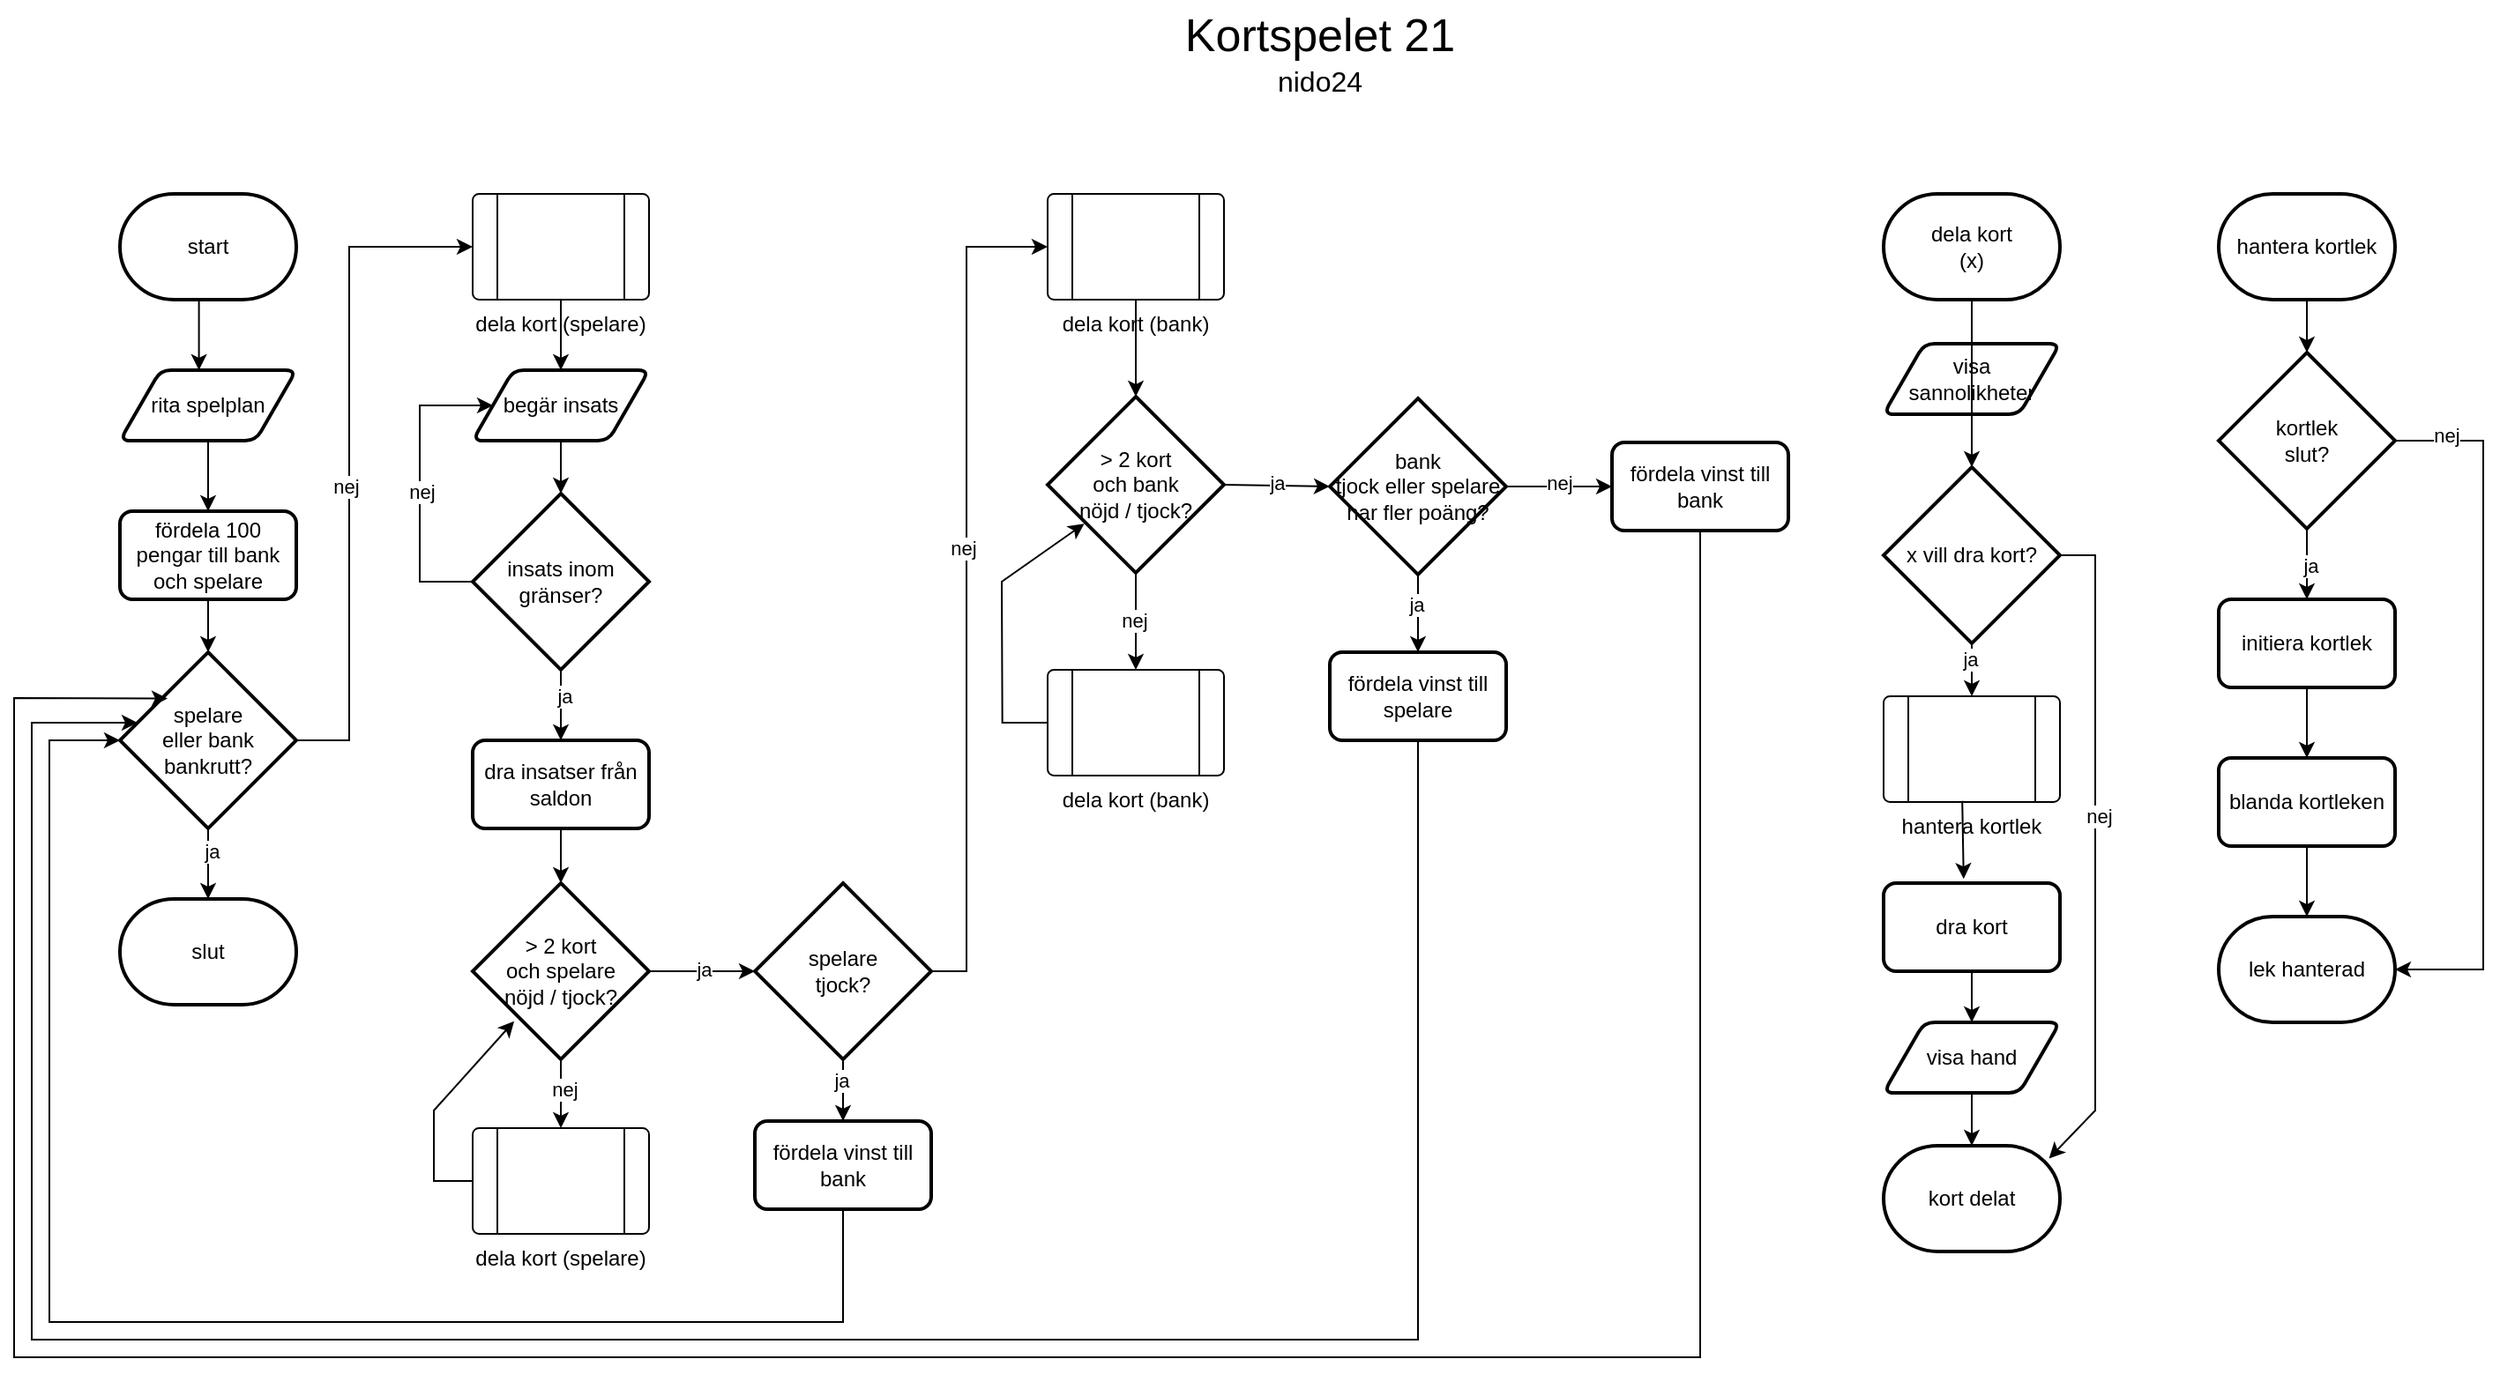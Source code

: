 <mxfile version="26.2.2">
  <diagram name="Page-1" id="t8CD8iMALCH-X7aD-63t">
    <mxGraphModel dx="1261" dy="776" grid="1" gridSize="10" guides="1" tooltips="1" connect="1" arrows="1" fold="1" page="1" pageScale="1" pageWidth="1500" pageHeight="800" math="0" shadow="0" adaptiveColors="auto">
      <root>
        <mxCell id="0" />
        <mxCell id="1" parent="0" />
        <mxCell id="wew-QWh6qaQZwNV8lxf4-5" value="fördela 100 pengar till bank och spelare" style="rounded=1;whiteSpace=wrap;html=1;absoluteArcSize=1;arcSize=14;strokeWidth=2;" parent="1" vertex="1">
          <mxGeometry x="80" y="300" width="100" height="50" as="geometry" />
        </mxCell>
        <mxCell id="wew-QWh6qaQZwNV8lxf4-7" value="&lt;div&gt;spelare&lt;/div&gt;&lt;div&gt;eller bank bankrutt?&lt;/div&gt;" style="strokeWidth=2;html=1;shape=mxgraph.flowchart.decision;whiteSpace=wrap;" parent="1" vertex="1">
          <mxGeometry x="80" y="380" width="100" height="100" as="geometry" />
        </mxCell>
        <mxCell id="wew-QWh6qaQZwNV8lxf4-10" value="start" style="strokeWidth=2;html=1;shape=mxgraph.flowchart.terminator;whiteSpace=wrap;" parent="1" vertex="1">
          <mxGeometry x="80" y="120" width="100" height="60" as="geometry" />
        </mxCell>
        <mxCell id="wew-QWh6qaQZwNV8lxf4-11" value="slut" style="strokeWidth=2;html=1;shape=mxgraph.flowchart.terminator;whiteSpace=wrap;" parent="1" vertex="1">
          <mxGeometry x="80" y="520" width="100" height="60" as="geometry" />
        </mxCell>
        <mxCell id="wew-QWh6qaQZwNV8lxf4-13" value="" style="endArrow=classic;html=1;rounded=0;exitX=0.448;exitY=1.012;exitDx=0;exitDy=0;exitPerimeter=0;entryX=0.448;entryY=0;entryDx=0;entryDy=0;entryPerimeter=0;" parent="1" source="wew-QWh6qaQZwNV8lxf4-10" target="wew-QWh6qaQZwNV8lxf4-36" edge="1">
          <mxGeometry width="50" height="50" relative="1" as="geometry">
            <mxPoint x="290" y="300" as="sourcePoint" />
            <mxPoint x="200" y="190" as="targetPoint" />
          </mxGeometry>
        </mxCell>
        <mxCell id="wew-QWh6qaQZwNV8lxf4-14" value="" style="endArrow=classic;html=1;rounded=0;exitX=0.5;exitY=1;exitDx=0;exitDy=0;entryX=0.5;entryY=0;entryDx=0;entryDy=0;" parent="1" source="wew-QWh6qaQZwNV8lxf4-36" target="wew-QWh6qaQZwNV8lxf4-5" edge="1">
          <mxGeometry width="50" height="50" relative="1" as="geometry">
            <mxPoint x="130" y="270" as="sourcePoint" />
            <mxPoint x="180" y="290" as="targetPoint" />
          </mxGeometry>
        </mxCell>
        <mxCell id="wew-QWh6qaQZwNV8lxf4-17" value="" style="endArrow=classic;html=1;rounded=0;entryX=0.5;entryY=0;entryDx=0;entryDy=0;entryPerimeter=0;exitX=0.5;exitY=1;exitDx=0;exitDy=0;" parent="1" source="wew-QWh6qaQZwNV8lxf4-5" target="wew-QWh6qaQZwNV8lxf4-7" edge="1">
          <mxGeometry width="50" height="50" relative="1" as="geometry">
            <mxPoint x="260" y="485" as="sourcePoint" />
            <mxPoint x="220" y="550" as="targetPoint" />
          </mxGeometry>
        </mxCell>
        <mxCell id="wew-QWh6qaQZwNV8lxf4-18" value="" style="endArrow=classic;html=1;rounded=0;exitX=0.5;exitY=1;exitDx=0;exitDy=0;exitPerimeter=0;entryX=0.5;entryY=0;entryDx=0;entryDy=0;entryPerimeter=0;" parent="1" source="wew-QWh6qaQZwNV8lxf4-7" target="wew-QWh6qaQZwNV8lxf4-11" edge="1">
          <mxGeometry width="50" height="50" relative="1" as="geometry">
            <mxPoint x="330" y="210" as="sourcePoint" />
            <mxPoint x="130" y="520" as="targetPoint" />
          </mxGeometry>
        </mxCell>
        <mxCell id="wew-QWh6qaQZwNV8lxf4-21" value="ja" style="edgeLabel;html=1;align=center;verticalAlign=middle;resizable=0;points=[];" parent="wew-QWh6qaQZwNV8lxf4-18" vertex="1" connectable="0">
          <mxGeometry x="-0.343" y="2" relative="1" as="geometry">
            <mxPoint as="offset" />
          </mxGeometry>
        </mxCell>
        <mxCell id="wew-QWh6qaQZwNV8lxf4-23" value="" style="endArrow=classic;html=1;rounded=0;exitX=1;exitY=0.5;exitDx=0;exitDy=0;exitPerimeter=0;entryX=0;entryY=0.5;entryDx=0;entryDy=0;" parent="1" source="wew-QWh6qaQZwNV8lxf4-7" target="wew-QWh6qaQZwNV8lxf4-166" edge="1">
          <mxGeometry width="50" height="50" relative="1" as="geometry">
            <mxPoint x="350" y="500" as="sourcePoint" />
            <mxPoint x="260" y="190" as="targetPoint" />
            <Array as="points">
              <mxPoint x="210" y="430" />
              <mxPoint x="210" y="150" />
            </Array>
          </mxGeometry>
        </mxCell>
        <mxCell id="wew-QWh6qaQZwNV8lxf4-25" value="nej" style="edgeLabel;html=1;align=center;verticalAlign=middle;resizable=0;points=[];" parent="wew-QWh6qaQZwNV8lxf4-23" vertex="1" connectable="0">
          <mxGeometry x="-0.083" y="2" relative="1" as="geometry">
            <mxPoint as="offset" />
          </mxGeometry>
        </mxCell>
        <mxCell id="wew-QWh6qaQZwNV8lxf4-36" value="rita spelplan" style="shape=parallelogram;html=1;strokeWidth=2;perimeter=parallelogramPerimeter;whiteSpace=wrap;rounded=1;arcSize=12;size=0.23;" parent="1" vertex="1">
          <mxGeometry x="80" y="220" width="100" height="40" as="geometry" />
        </mxCell>
        <mxCell id="wew-QWh6qaQZwNV8lxf4-41" value="begär insats" style="shape=parallelogram;html=1;strokeWidth=2;perimeter=parallelogramPerimeter;whiteSpace=wrap;rounded=1;arcSize=12;size=0.23;" parent="1" vertex="1">
          <mxGeometry x="280" y="220" width="100" height="40" as="geometry" />
        </mxCell>
        <mxCell id="wew-QWh6qaQZwNV8lxf4-47" value="" style="endArrow=classic;html=1;rounded=0;exitX=0.5;exitY=1;exitDx=0;exitDy=0;entryX=0.5;entryY=0;entryDx=0;entryDy=0;" parent="1" source="wew-QWh6qaQZwNV8lxf4-166" target="wew-QWh6qaQZwNV8lxf4-41" edge="1">
          <mxGeometry width="50" height="50" relative="1" as="geometry">
            <mxPoint x="360.0" y="275" as="sourcePoint" />
            <mxPoint x="560" y="405" as="targetPoint" />
          </mxGeometry>
        </mxCell>
        <mxCell id="wew-QWh6qaQZwNV8lxf4-49" value="insats inom&lt;div&gt;gränser?&lt;/div&gt;" style="strokeWidth=2;html=1;shape=mxgraph.flowchart.decision;whiteSpace=wrap;" parent="1" vertex="1">
          <mxGeometry x="280" y="290" width="100" height="100" as="geometry" />
        </mxCell>
        <mxCell id="wew-QWh6qaQZwNV8lxf4-50" value="" style="endArrow=classic;html=1;rounded=0;exitX=0.5;exitY=1;exitDx=0;exitDy=0;entryX=0.5;entryY=0;entryDx=0;entryDy=0;entryPerimeter=0;" parent="1" source="wew-QWh6qaQZwNV8lxf4-41" target="wew-QWh6qaQZwNV8lxf4-49" edge="1">
          <mxGeometry width="50" height="50" relative="1" as="geometry">
            <mxPoint x="510" y="340" as="sourcePoint" />
            <mxPoint x="560" y="290" as="targetPoint" />
          </mxGeometry>
        </mxCell>
        <mxCell id="wew-QWh6qaQZwNV8lxf4-51" value="" style="endArrow=classic;html=1;rounded=0;exitX=0;exitY=0.5;exitDx=0;exitDy=0;exitPerimeter=0;entryX=0;entryY=0.5;entryDx=0;entryDy=0;" parent="1" source="wew-QWh6qaQZwNV8lxf4-49" target="wew-QWh6qaQZwNV8lxf4-41" edge="1">
          <mxGeometry width="50" height="50" relative="1" as="geometry">
            <mxPoint x="220" y="430" as="sourcePoint" />
            <mxPoint x="210" y="270" as="targetPoint" />
            <Array as="points">
              <mxPoint x="250" y="340" />
              <mxPoint x="250" y="240" />
            </Array>
          </mxGeometry>
        </mxCell>
        <mxCell id="wew-QWh6qaQZwNV8lxf4-52" value="nej" style="edgeLabel;html=1;align=center;verticalAlign=middle;resizable=0;points=[];" parent="wew-QWh6qaQZwNV8lxf4-51" vertex="1" connectable="0">
          <mxGeometry x="-0.051" y="-1" relative="1" as="geometry">
            <mxPoint as="offset" />
          </mxGeometry>
        </mxCell>
        <mxCell id="wew-QWh6qaQZwNV8lxf4-53" value="dra insatser från saldon" style="rounded=1;whiteSpace=wrap;html=1;absoluteArcSize=1;arcSize=14;strokeWidth=2;" parent="1" vertex="1">
          <mxGeometry x="280" y="430" width="100" height="50" as="geometry" />
        </mxCell>
        <mxCell id="wew-QWh6qaQZwNV8lxf4-56" value="" style="endArrow=classic;html=1;rounded=0;exitX=0.5;exitY=1;exitDx=0;exitDy=0;exitPerimeter=0;entryX=0.5;entryY=0;entryDx=0;entryDy=0;" parent="1" source="wew-QWh6qaQZwNV8lxf4-49" target="wew-QWh6qaQZwNV8lxf4-53" edge="1">
          <mxGeometry width="50" height="50" relative="1" as="geometry">
            <mxPoint x="460" y="355" as="sourcePoint" />
            <mxPoint x="510" y="305" as="targetPoint" />
          </mxGeometry>
        </mxCell>
        <mxCell id="wew-QWh6qaQZwNV8lxf4-101" value="ja" style="edgeLabel;html=1;align=center;verticalAlign=middle;resizable=0;points=[];" parent="wew-QWh6qaQZwNV8lxf4-56" vertex="1" connectable="0">
          <mxGeometry x="-0.245" y="2" relative="1" as="geometry">
            <mxPoint as="offset" />
          </mxGeometry>
        </mxCell>
        <mxCell id="wew-QWh6qaQZwNV8lxf4-57" value="&amp;gt; 2 kort&lt;div&gt;och spelare&lt;/div&gt;&lt;div&gt;nöjd / tjock?&lt;/div&gt;" style="strokeWidth=2;html=1;shape=mxgraph.flowchart.decision;whiteSpace=wrap;" parent="1" vertex="1">
          <mxGeometry x="280" y="511" width="100" height="100" as="geometry" />
        </mxCell>
        <mxCell id="wew-QWh6qaQZwNV8lxf4-65" value="" style="endArrow=classic;html=1;rounded=0;exitX=0.5;exitY=1;exitDx=0;exitDy=0;exitPerimeter=0;entryX=0.5;entryY=0;entryDx=0;entryDy=0;" parent="1" source="wew-QWh6qaQZwNV8lxf4-57" target="wew-QWh6qaQZwNV8lxf4-167" edge="1">
          <mxGeometry width="50" height="50" relative="1" as="geometry">
            <mxPoint x="510" y="965" as="sourcePoint" />
            <mxPoint x="330" y="720" as="targetPoint" />
          </mxGeometry>
        </mxCell>
        <mxCell id="wew-QWh6qaQZwNV8lxf4-66" value="nej" style="edgeLabel;html=1;align=center;verticalAlign=middle;resizable=0;points=[];" parent="wew-QWh6qaQZwNV8lxf4-65" vertex="1" connectable="0">
          <mxGeometry x="-0.117" y="2" relative="1" as="geometry">
            <mxPoint as="offset" />
          </mxGeometry>
        </mxCell>
        <mxCell id="wew-QWh6qaQZwNV8lxf4-76" value="spelare&lt;div&gt;tjock?&lt;/div&gt;" style="strokeWidth=2;html=1;shape=mxgraph.flowchart.decision;whiteSpace=wrap;" parent="1" vertex="1">
          <mxGeometry x="440" y="511" width="100" height="100" as="geometry" />
        </mxCell>
        <mxCell id="wew-QWh6qaQZwNV8lxf4-77" value="" style="endArrow=classic;html=1;rounded=0;exitX=1;exitY=0.5;exitDx=0;exitDy=0;exitPerimeter=0;entryX=0;entryY=0.5;entryDx=0;entryDy=0;entryPerimeter=0;" parent="1" source="wew-QWh6qaQZwNV8lxf4-57" target="wew-QWh6qaQZwNV8lxf4-76" edge="1">
          <mxGeometry width="50" height="50" relative="1" as="geometry">
            <mxPoint x="900" y="260" as="sourcePoint" />
            <mxPoint x="950" y="210" as="targetPoint" />
          </mxGeometry>
        </mxCell>
        <mxCell id="wew-QWh6qaQZwNV8lxf4-79" value="ja" style="edgeLabel;html=1;align=center;verticalAlign=middle;resizable=0;points=[];" parent="wew-QWh6qaQZwNV8lxf4-77" vertex="1" connectable="0">
          <mxGeometry x="0.019" y="1" relative="1" as="geometry">
            <mxPoint as="offset" />
          </mxGeometry>
        </mxCell>
        <mxCell id="wew-QWh6qaQZwNV8lxf4-80" value="fördela vinst till bank" style="rounded=1;whiteSpace=wrap;html=1;absoluteArcSize=1;arcSize=14;strokeWidth=2;" parent="1" vertex="1">
          <mxGeometry x="440" y="646" width="100" height="50" as="geometry" />
        </mxCell>
        <mxCell id="wew-QWh6qaQZwNV8lxf4-81" value="" style="endArrow=classic;html=1;rounded=0;exitX=0.5;exitY=1;exitDx=0;exitDy=0;exitPerimeter=0;entryX=0.5;entryY=0;entryDx=0;entryDy=0;" parent="1" source="wew-QWh6qaQZwNV8lxf4-76" target="wew-QWh6qaQZwNV8lxf4-80" edge="1">
          <mxGeometry width="50" height="50" relative="1" as="geometry">
            <mxPoint x="560" y="806" as="sourcePoint" />
            <mxPoint x="610" y="756" as="targetPoint" />
          </mxGeometry>
        </mxCell>
        <mxCell id="wew-QWh6qaQZwNV8lxf4-82" value="ja" style="edgeLabel;html=1;align=center;verticalAlign=middle;resizable=0;points=[];" parent="wew-QWh6qaQZwNV8lxf4-81" vertex="1" connectable="0">
          <mxGeometry x="-0.342" y="-1" relative="1" as="geometry">
            <mxPoint as="offset" />
          </mxGeometry>
        </mxCell>
        <mxCell id="wew-QWh6qaQZwNV8lxf4-84" value="" style="endArrow=classic;html=1;rounded=0;exitX=0.5;exitY=1;exitDx=0;exitDy=0;entryX=0;entryY=0.5;entryDx=0;entryDy=0;entryPerimeter=0;" parent="1" source="wew-QWh6qaQZwNV8lxf4-80" target="wew-QWh6qaQZwNV8lxf4-7" edge="1">
          <mxGeometry width="50" height="50" relative="1" as="geometry">
            <mxPoint x="1100" y="570" as="sourcePoint" />
            <mxPoint x="30" y="700" as="targetPoint" />
            <Array as="points">
              <mxPoint x="490" y="760" />
              <mxPoint x="40" y="760" />
              <mxPoint x="40" y="430" />
            </Array>
          </mxGeometry>
        </mxCell>
        <mxCell id="wew-QWh6qaQZwNV8lxf4-100" value="" style="endArrow=classic;html=1;rounded=0;exitX=1;exitY=0.5;exitDx=0;exitDy=0;exitPerimeter=0;entryX=0;entryY=0.5;entryDx=0;entryDy=0;" parent="1" source="wew-QWh6qaQZwNV8lxf4-76" target="wew-QWh6qaQZwNV8lxf4-169" edge="1">
          <mxGeometry width="50" height="50" relative="1" as="geometry">
            <mxPoint x="1309" y="410" as="sourcePoint" />
            <mxPoint x="1076" y="205" as="targetPoint" />
            <Array as="points">
              <mxPoint x="560" y="561" />
              <mxPoint x="560" y="150" />
            </Array>
          </mxGeometry>
        </mxCell>
        <mxCell id="wew-QWh6qaQZwNV8lxf4-170" value="nej" style="edgeLabel;html=1;align=center;verticalAlign=middle;resizable=0;points=[];" parent="wew-QWh6qaQZwNV8lxf4-100" vertex="1" connectable="0">
          <mxGeometry x="0.09" y="2" relative="1" as="geometry">
            <mxPoint as="offset" />
          </mxGeometry>
        </mxCell>
        <mxCell id="wew-QWh6qaQZwNV8lxf4-102" value="&amp;gt; 2 kort&lt;div&gt;och bank&lt;/div&gt;&lt;div&gt;nöjd / tjock?&lt;/div&gt;" style="strokeWidth=2;html=1;shape=mxgraph.flowchart.decision;whiteSpace=wrap;" parent="1" vertex="1">
          <mxGeometry x="606" y="235" width="100" height="100" as="geometry" />
        </mxCell>
        <mxCell id="wew-QWh6qaQZwNV8lxf4-110" value="" style="endArrow=classic;html=1;rounded=0;exitX=0.5;exitY=1;exitDx=0;exitDy=0;exitPerimeter=0;entryX=0.5;entryY=0;entryDx=0;entryDy=0;" parent="1" source="wew-QWh6qaQZwNV8lxf4-102" target="wew-QWh6qaQZwNV8lxf4-168" edge="1">
          <mxGeometry width="50" height="50" relative="1" as="geometry">
            <mxPoint x="806" y="430" as="sourcePoint" />
            <mxPoint x="656" y="380" as="targetPoint" />
          </mxGeometry>
        </mxCell>
        <mxCell id="wew-QWh6qaQZwNV8lxf4-111" value="nej" style="edgeLabel;html=1;align=center;verticalAlign=middle;resizable=0;points=[];" parent="wew-QWh6qaQZwNV8lxf4-110" vertex="1" connectable="0">
          <mxGeometry x="-0.033" y="-1" relative="1" as="geometry">
            <mxPoint as="offset" />
          </mxGeometry>
        </mxCell>
        <mxCell id="wew-QWh6qaQZwNV8lxf4-125" value="bank&lt;div&gt;tjock eller spelare har fler poäng?&lt;/div&gt;" style="strokeWidth=2;html=1;shape=mxgraph.flowchart.decision;whiteSpace=wrap;" parent="1" vertex="1">
          <mxGeometry x="766" y="236" width="100" height="100" as="geometry" />
        </mxCell>
        <mxCell id="wew-QWh6qaQZwNV8lxf4-126" value="" style="endArrow=classic;html=1;rounded=0;exitX=1;exitY=0.5;exitDx=0;exitDy=0;exitPerimeter=0;entryX=0;entryY=0.5;entryDx=0;entryDy=0;entryPerimeter=0;" parent="1" source="wew-QWh6qaQZwNV8lxf4-102" target="wew-QWh6qaQZwNV8lxf4-125" edge="1">
          <mxGeometry width="50" height="50" relative="1" as="geometry">
            <mxPoint x="932" y="155" as="sourcePoint" />
            <mxPoint x="982" y="105" as="targetPoint" />
          </mxGeometry>
        </mxCell>
        <mxCell id="wew-QWh6qaQZwNV8lxf4-127" value="ja" style="edgeLabel;html=1;align=center;verticalAlign=middle;resizable=0;points=[];" parent="wew-QWh6qaQZwNV8lxf4-126" vertex="1" connectable="0">
          <mxGeometry x="0.001" y="2" relative="1" as="geometry">
            <mxPoint as="offset" />
          </mxGeometry>
        </mxCell>
        <mxCell id="wew-QWh6qaQZwNV8lxf4-128" value="fördela vinst till spelare" style="rounded=1;whiteSpace=wrap;html=1;absoluteArcSize=1;arcSize=14;strokeWidth=2;" parent="1" vertex="1">
          <mxGeometry x="766" y="380" width="100" height="50" as="geometry" />
        </mxCell>
        <mxCell id="wew-QWh6qaQZwNV8lxf4-129" value="" style="endArrow=classic;html=1;rounded=0;exitX=0.5;exitY=1;exitDx=0;exitDy=0;exitPerimeter=0;entryX=0.5;entryY=0;entryDx=0;entryDy=0;" parent="1" source="wew-QWh6qaQZwNV8lxf4-125" target="wew-QWh6qaQZwNV8lxf4-128" edge="1">
          <mxGeometry width="50" height="50" relative="1" as="geometry">
            <mxPoint x="906" y="371" as="sourcePoint" />
            <mxPoint x="956" y="321" as="targetPoint" />
          </mxGeometry>
        </mxCell>
        <mxCell id="wew-QWh6qaQZwNV8lxf4-130" value="ja" style="edgeLabel;html=1;align=center;verticalAlign=middle;resizable=0;points=[];" parent="wew-QWh6qaQZwNV8lxf4-129" vertex="1" connectable="0">
          <mxGeometry x="-0.233" y="-1" relative="1" as="geometry">
            <mxPoint as="offset" />
          </mxGeometry>
        </mxCell>
        <mxCell id="wew-QWh6qaQZwNV8lxf4-131" value="" style="endArrow=classic;html=1;rounded=0;exitX=0.5;exitY=1;exitDx=0;exitDy=0;entryX=0.1;entryY=0.4;entryDx=0;entryDy=0;entryPerimeter=0;" parent="1" source="wew-QWh6qaQZwNV8lxf4-128" target="wew-QWh6qaQZwNV8lxf4-7" edge="1">
          <mxGeometry width="50" height="50" relative="1" as="geometry">
            <mxPoint x="1310" y="490" as="sourcePoint" />
            <mxPoint x="70" y="560" as="targetPoint" />
            <Array as="points">
              <mxPoint x="816" y="770" />
              <mxPoint x="30" y="770" />
              <mxPoint x="30" y="420" />
            </Array>
          </mxGeometry>
        </mxCell>
        <mxCell id="wew-QWh6qaQZwNV8lxf4-133" value="" style="endArrow=classic;html=1;rounded=0;exitX=1;exitY=0.5;exitDx=0;exitDy=0;exitPerimeter=0;entryX=0;entryY=0.5;entryDx=0;entryDy=0;" parent="1" source="wew-QWh6qaQZwNV8lxf4-125" target="wew-QWh6qaQZwNV8lxf4-135" edge="1">
          <mxGeometry width="50" height="50" relative="1" as="geometry">
            <mxPoint x="1076" y="441" as="sourcePoint" />
            <mxPoint x="956" y="286" as="targetPoint" />
          </mxGeometry>
        </mxCell>
        <mxCell id="wew-QWh6qaQZwNV8lxf4-134" value="nej" style="edgeLabel;html=1;align=center;verticalAlign=middle;resizable=0;points=[];" parent="wew-QWh6qaQZwNV8lxf4-133" vertex="1" connectable="0">
          <mxGeometry x="0.002" y="2" relative="1" as="geometry">
            <mxPoint as="offset" />
          </mxGeometry>
        </mxCell>
        <mxCell id="wew-QWh6qaQZwNV8lxf4-135" value="fördela vinst till bank" style="rounded=1;whiteSpace=wrap;html=1;absoluteArcSize=1;arcSize=14;strokeWidth=2;" parent="1" vertex="1">
          <mxGeometry x="926" y="261" width="100" height="50" as="geometry" />
        </mxCell>
        <mxCell id="wew-QWh6qaQZwNV8lxf4-137" value="" style="endArrow=classic;html=1;rounded=0;exitX=0.5;exitY=1;exitDx=0;exitDy=0;entryX=0.27;entryY=0.263;entryDx=0;entryDy=0;entryPerimeter=0;" parent="1" source="wew-QWh6qaQZwNV8lxf4-135" target="wew-QWh6qaQZwNV8lxf4-7" edge="1">
          <mxGeometry width="50" height="50" relative="1" as="geometry">
            <mxPoint x="1810" y="370" as="sourcePoint" />
            <mxPoint x="10" y="540" as="targetPoint" />
            <Array as="points">
              <mxPoint x="976" y="780" />
              <mxPoint x="20" y="780" />
              <mxPoint x="20" y="406" />
            </Array>
          </mxGeometry>
        </mxCell>
        <mxCell id="wew-QWh6qaQZwNV8lxf4-138" value="kortlek&lt;div&gt;slut?&lt;/div&gt;" style="strokeWidth=2;html=1;shape=mxgraph.flowchart.decision;whiteSpace=wrap;" parent="1" vertex="1">
          <mxGeometry x="1270" y="210" width="100" height="100" as="geometry" />
        </mxCell>
        <mxCell id="wew-QWh6qaQZwNV8lxf4-139" value="initiera kortlek" style="rounded=1;whiteSpace=wrap;html=1;absoluteArcSize=1;arcSize=14;strokeWidth=2;" parent="1" vertex="1">
          <mxGeometry x="1270" y="350" width="100" height="50" as="geometry" />
        </mxCell>
        <mxCell id="wew-QWh6qaQZwNV8lxf4-140" value="blanda kortleken" style="rounded=1;whiteSpace=wrap;html=1;absoluteArcSize=1;arcSize=14;strokeWidth=2;" parent="1" vertex="1">
          <mxGeometry x="1270" y="440" width="100" height="50" as="geometry" />
        </mxCell>
        <mxCell id="wew-QWh6qaQZwNV8lxf4-141" value="" style="endArrow=classic;html=1;rounded=0;exitX=0.5;exitY=1;exitDx=0;exitDy=0;entryX=0.5;entryY=0;entryDx=0;entryDy=0;exitPerimeter=0;" parent="1" source="wew-QWh6qaQZwNV8lxf4-138" target="wew-QWh6qaQZwNV8lxf4-139" edge="1">
          <mxGeometry width="50" height="50" relative="1" as="geometry">
            <mxPoint x="1120" y="500" as="sourcePoint" />
            <mxPoint x="1120" y="530" as="targetPoint" />
          </mxGeometry>
        </mxCell>
        <mxCell id="wew-QWh6qaQZwNV8lxf4-142" value="ja" style="edgeLabel;html=1;align=center;verticalAlign=middle;resizable=0;points=[];" parent="wew-QWh6qaQZwNV8lxf4-141" vertex="1" connectable="0">
          <mxGeometry x="0.046" y="2" relative="1" as="geometry">
            <mxPoint as="offset" />
          </mxGeometry>
        </mxCell>
        <mxCell id="wew-QWh6qaQZwNV8lxf4-143" value="" style="endArrow=classic;html=1;rounded=0;exitX=0.5;exitY=1;exitDx=0;exitDy=0;entryX=0.5;entryY=0;entryDx=0;entryDy=0;" parent="1" source="wew-QWh6qaQZwNV8lxf4-139" target="wew-QWh6qaQZwNV8lxf4-140" edge="1">
          <mxGeometry width="50" height="50" relative="1" as="geometry">
            <mxPoint x="1130" y="510" as="sourcePoint" />
            <mxPoint x="1130" y="540" as="targetPoint" />
          </mxGeometry>
        </mxCell>
        <mxCell id="wew-QWh6qaQZwNV8lxf4-144" value="hantera kortlek" style="strokeWidth=2;html=1;shape=mxgraph.flowchart.terminator;whiteSpace=wrap;" parent="1" vertex="1">
          <mxGeometry x="1270" y="120" width="100" height="60" as="geometry" />
        </mxCell>
        <mxCell id="wew-QWh6qaQZwNV8lxf4-145" value="lek hanterad" style="strokeWidth=2;html=1;shape=mxgraph.flowchart.terminator;whiteSpace=wrap;" parent="1" vertex="1">
          <mxGeometry x="1270" y="530" width="100" height="60" as="geometry" />
        </mxCell>
        <mxCell id="wew-QWh6qaQZwNV8lxf4-146" value="" style="endArrow=classic;html=1;rounded=0;entryX=0.5;entryY=0;entryDx=0;entryDy=0;entryPerimeter=0;exitX=0.5;exitY=1;exitDx=0;exitDy=0;exitPerimeter=0;" parent="1" source="wew-QWh6qaQZwNV8lxf4-144" target="wew-QWh6qaQZwNV8lxf4-138" edge="1">
          <mxGeometry width="50" height="50" relative="1" as="geometry">
            <mxPoint x="1350" y="60" as="sourcePoint" />
            <mxPoint x="1400" y="10" as="targetPoint" />
          </mxGeometry>
        </mxCell>
        <mxCell id="wew-QWh6qaQZwNV8lxf4-147" value="" style="endArrow=classic;html=1;rounded=0;entryX=0.5;entryY=0;entryDx=0;entryDy=0;entryPerimeter=0;exitX=0.5;exitY=1;exitDx=0;exitDy=0;" parent="1" source="wew-QWh6qaQZwNV8lxf4-140" target="wew-QWh6qaQZwNV8lxf4-145" edge="1">
          <mxGeometry width="50" height="50" relative="1" as="geometry">
            <mxPoint x="1430" y="370" as="sourcePoint" />
            <mxPoint x="1480" y="320" as="targetPoint" />
          </mxGeometry>
        </mxCell>
        <mxCell id="wew-QWh6qaQZwNV8lxf4-148" value="" style="endArrow=classic;html=1;rounded=0;exitX=1;exitY=0.5;exitDx=0;exitDy=0;exitPerimeter=0;entryX=1;entryY=0.5;entryDx=0;entryDy=0;entryPerimeter=0;" parent="1" source="wew-QWh6qaQZwNV8lxf4-138" target="wew-QWh6qaQZwNV8lxf4-145" edge="1">
          <mxGeometry width="50" height="50" relative="1" as="geometry">
            <mxPoint x="1410" y="230" as="sourcePoint" />
            <mxPoint x="1450" y="610" as="targetPoint" />
            <Array as="points">
              <mxPoint x="1420" y="260" />
              <mxPoint x="1420" y="560" />
            </Array>
          </mxGeometry>
        </mxCell>
        <mxCell id="wew-QWh6qaQZwNV8lxf4-149" value="nej" style="edgeLabel;html=1;align=center;verticalAlign=middle;resizable=0;points=[];" parent="wew-QWh6qaQZwNV8lxf4-148" vertex="1" connectable="0">
          <mxGeometry x="-0.858" y="3" relative="1" as="geometry">
            <mxPoint as="offset" />
          </mxGeometry>
        </mxCell>
        <mxCell id="wew-QWh6qaQZwNV8lxf4-154" value="" style="endArrow=classic;html=1;rounded=0;entryX=0.208;entryY=0.721;entryDx=0;entryDy=0;entryPerimeter=0;exitX=0;exitY=0.5;exitDx=0;exitDy=0;" parent="1" source="wew-QWh6qaQZwNV8lxf4-168" target="wew-QWh6qaQZwNV8lxf4-102" edge="1">
          <mxGeometry width="50" height="50" relative="1" as="geometry">
            <mxPoint x="617.5" y="680" as="sourcePoint" />
            <mxPoint x="410.0" y="660" as="targetPoint" />
            <Array as="points">
              <mxPoint x="580.33" y="420" />
              <mxPoint x="580" y="340" />
            </Array>
          </mxGeometry>
        </mxCell>
        <mxCell id="wew-QWh6qaQZwNV8lxf4-157" value="dela kort&lt;div&gt;(x)&lt;/div&gt;" style="strokeWidth=2;html=1;shape=mxgraph.flowchart.terminator;whiteSpace=wrap;" parent="1" vertex="1">
          <mxGeometry x="1080" y="120" width="100" height="60" as="geometry" />
        </mxCell>
        <mxCell id="wew-QWh6qaQZwNV8lxf4-159" value="visa hand" style="shape=parallelogram;html=1;strokeWidth=2;perimeter=parallelogramPerimeter;whiteSpace=wrap;rounded=1;arcSize=12;size=0.23;" parent="1" vertex="1">
          <mxGeometry x="1080" y="590" width="100" height="40" as="geometry" />
        </mxCell>
        <mxCell id="wew-QWh6qaQZwNV8lxf4-160" value="visa&lt;div&gt;sannolikheter&lt;/div&gt;" style="shape=parallelogram;html=1;strokeWidth=2;perimeter=parallelogramPerimeter;whiteSpace=wrap;rounded=1;arcSize=12;size=0.23;" parent="1" vertex="1">
          <mxGeometry x="1080" y="205" width="100" height="40" as="geometry" />
        </mxCell>
        <mxCell id="wew-QWh6qaQZwNV8lxf4-161" value="" style="endArrow=classic;html=1;rounded=0;exitX=0.5;exitY=1;exitDx=0;exitDy=0;entryX=0.5;entryY=0;entryDx=0;entryDy=0;" parent="1" source="ynNBs4T7t4yi9WWDqrC2-5" target="wew-QWh6qaQZwNV8lxf4-159" edge="1">
          <mxGeometry width="50" height="50" relative="1" as="geometry">
            <mxPoint x="1130" y="590" as="sourcePoint" />
            <mxPoint x="1340" y="624.5" as="targetPoint" />
          </mxGeometry>
        </mxCell>
        <mxCell id="wew-QWh6qaQZwNV8lxf4-162" value="" style="endArrow=classic;html=1;rounded=0;exitX=0.5;exitY=1;exitDx=0;exitDy=0;" parent="1" source="wew-QWh6qaQZwNV8lxf4-159" target="wew-QWh6qaQZwNV8lxf4-164" edge="1">
          <mxGeometry width="50" height="50" relative="1" as="geometry">
            <mxPoint x="1280" y="674.5" as="sourcePoint" />
            <mxPoint x="1330" y="624.5" as="targetPoint" />
          </mxGeometry>
        </mxCell>
        <mxCell id="wew-QWh6qaQZwNV8lxf4-163" value="" style="endArrow=classic;html=1;rounded=0;exitX=0.5;exitY=1;exitDx=0;exitDy=0;exitPerimeter=0;" parent="1" source="wew-QWh6qaQZwNV8lxf4-157" edge="1">
          <mxGeometry width="50" height="50" relative="1" as="geometry">
            <mxPoint x="960" y="290" as="sourcePoint" />
            <mxPoint x="1130" y="300" as="targetPoint" />
          </mxGeometry>
        </mxCell>
        <mxCell id="wew-QWh6qaQZwNV8lxf4-164" value="kort delat" style="strokeWidth=2;html=1;shape=mxgraph.flowchart.terminator;whiteSpace=wrap;" parent="1" vertex="1">
          <mxGeometry x="1080" y="660" width="100" height="60" as="geometry" />
        </mxCell>
        <mxCell id="wew-QWh6qaQZwNV8lxf4-166" value="dela kort (spelare)" style="verticalLabelPosition=bottom;verticalAlign=top;html=1;shape=process;whiteSpace=wrap;rounded=1;size=0.14;arcSize=6;" parent="1" vertex="1">
          <mxGeometry x="280" y="120" width="100" height="60" as="geometry" />
        </mxCell>
        <mxCell id="wew-QWh6qaQZwNV8lxf4-167" value="dela kort (spelare)" style="verticalLabelPosition=bottom;verticalAlign=top;html=1;shape=process;whiteSpace=wrap;rounded=1;size=0.14;arcSize=6;" parent="1" vertex="1">
          <mxGeometry x="280" y="650" width="100" height="60" as="geometry" />
        </mxCell>
        <mxCell id="wew-QWh6qaQZwNV8lxf4-168" value="dela kort (bank)" style="verticalLabelPosition=bottom;verticalAlign=top;html=1;shape=process;whiteSpace=wrap;rounded=1;size=0.14;arcSize=6;" parent="1" vertex="1">
          <mxGeometry x="606" y="390" width="100" height="60" as="geometry" />
        </mxCell>
        <mxCell id="wew-QWh6qaQZwNV8lxf4-169" value="dela kort (bank)" style="verticalLabelPosition=bottom;verticalAlign=top;html=1;shape=process;whiteSpace=wrap;rounded=1;size=0.14;arcSize=6;" parent="1" vertex="1">
          <mxGeometry x="606" y="120" width="100" height="60" as="geometry" />
        </mxCell>
        <mxCell id="wew-QWh6qaQZwNV8lxf4-171" value="" style="endArrow=classic;html=1;rounded=0;exitX=0.5;exitY=1;exitDx=0;exitDy=0;entryX=0.5;entryY=0;entryDx=0;entryDy=0;entryPerimeter=0;" parent="1" source="wew-QWh6qaQZwNV8lxf4-169" target="wew-QWh6qaQZwNV8lxf4-102" edge="1">
          <mxGeometry width="50" height="50" relative="1" as="geometry">
            <mxPoint x="866" y="155" as="sourcePoint" />
            <mxPoint x="916" y="105" as="targetPoint" />
          </mxGeometry>
        </mxCell>
        <mxCell id="wew-QWh6qaQZwNV8lxf4-172" value="" style="endArrow=classic;html=1;rounded=0;exitX=0;exitY=0.5;exitDx=0;exitDy=0;entryX=0.235;entryY=0.784;entryDx=0;entryDy=0;entryPerimeter=0;" parent="1" source="wew-QWh6qaQZwNV8lxf4-167" target="wew-QWh6qaQZwNV8lxf4-57" edge="1">
          <mxGeometry width="50" height="50" relative="1" as="geometry">
            <mxPoint x="318" y="1005" as="sourcePoint" />
            <mxPoint x="258" y="675" as="targetPoint" />
            <Array as="points">
              <mxPoint x="258" y="680" />
              <mxPoint x="258" y="640" />
            </Array>
          </mxGeometry>
        </mxCell>
        <mxCell id="wew-QWh6qaQZwNV8lxf4-175" value="hantera kortlek" style="verticalLabelPosition=bottom;verticalAlign=top;html=1;shape=process;whiteSpace=wrap;rounded=1;size=0.14;arcSize=6;" parent="1" vertex="1">
          <mxGeometry x="1080" y="405" width="100" height="60" as="geometry" />
        </mxCell>
        <mxCell id="wew-QWh6qaQZwNV8lxf4-179" value="" style="endArrow=classic;html=1;rounded=0;exitX=0.5;exitY=1;exitDx=0;exitDy=0;entryX=0.5;entryY=0;entryDx=0;entryDy=0;entryPerimeter=0;" parent="1" source="wew-QWh6qaQZwNV8lxf4-53" target="wew-QWh6qaQZwNV8lxf4-57" edge="1">
          <mxGeometry width="50" height="50" relative="1" as="geometry">
            <mxPoint x="530" y="340" as="sourcePoint" />
            <mxPoint x="580" y="290" as="targetPoint" />
          </mxGeometry>
        </mxCell>
        <mxCell id="wew-QWh6qaQZwNV8lxf4-180" value="&lt;font style=&quot;font-size: 26px;&quot;&gt;Kortspelet 21&lt;/font&gt;&lt;div&gt;&lt;font style=&quot;font-size: 16px;&quot;&gt;nido24&lt;/font&gt;&lt;/div&gt;" style="text;html=1;align=center;verticalAlign=middle;resizable=0;points=[];autosize=1;strokeColor=none;fillColor=none;" parent="1" vertex="1">
          <mxGeometry x="670" y="10" width="180" height="60" as="geometry" />
        </mxCell>
        <mxCell id="ynNBs4T7t4yi9WWDqrC2-3" value="x vill dra kort?" style="strokeWidth=2;html=1;shape=mxgraph.flowchart.decision;whiteSpace=wrap;" vertex="1" parent="1">
          <mxGeometry x="1080" y="275" width="100" height="100" as="geometry" />
        </mxCell>
        <mxCell id="ynNBs4T7t4yi9WWDqrC2-4" value="" style="endArrow=classic;html=1;rounded=0;exitX=0.5;exitY=1;exitDx=0;exitDy=0;entryX=0.5;entryY=0;entryDx=0;entryDy=0;entryPerimeter=0;" edge="1" parent="1" source="wew-QWh6qaQZwNV8lxf4-160" target="ynNBs4T7t4yi9WWDqrC2-3">
          <mxGeometry width="50" height="50" relative="1" as="geometry">
            <mxPoint x="1200" y="300" as="sourcePoint" />
            <mxPoint x="1230" y="290" as="targetPoint" />
          </mxGeometry>
        </mxCell>
        <mxCell id="ynNBs4T7t4yi9WWDqrC2-5" value="dra kort" style="rounded=1;whiteSpace=wrap;html=1;absoluteArcSize=1;arcSize=14;strokeWidth=2;" vertex="1" parent="1">
          <mxGeometry x="1080" y="511" width="100" height="50" as="geometry" />
        </mxCell>
        <mxCell id="ynNBs4T7t4yi9WWDqrC2-6" value="" style="endArrow=classic;html=1;rounded=0;exitX=0.5;exitY=1;exitDx=0;exitDy=0;exitPerimeter=0;entryX=0.5;entryY=0;entryDx=0;entryDy=0;" edge="1" parent="1" source="ynNBs4T7t4yi9WWDqrC2-3" target="wew-QWh6qaQZwNV8lxf4-175">
          <mxGeometry width="50" height="50" relative="1" as="geometry">
            <mxPoint x="1220" y="360" as="sourcePoint" />
            <mxPoint x="1270" y="420" as="targetPoint" />
          </mxGeometry>
        </mxCell>
        <mxCell id="ynNBs4T7t4yi9WWDqrC2-7" value="ja" style="edgeLabel;html=1;align=center;verticalAlign=middle;resizable=0;points=[];" vertex="1" connectable="0" parent="ynNBs4T7t4yi9WWDqrC2-6">
          <mxGeometry x="-0.427" y="-1" relative="1" as="geometry">
            <mxPoint as="offset" />
          </mxGeometry>
        </mxCell>
        <mxCell id="ynNBs4T7t4yi9WWDqrC2-8" value="" style="endArrow=classic;html=1;rounded=0;exitX=0.446;exitY=0.99;exitDx=0;exitDy=0;exitPerimeter=0;entryX=0.454;entryY=-0.048;entryDx=0;entryDy=0;entryPerimeter=0;" edge="1" parent="1" source="wew-QWh6qaQZwNV8lxf4-175" target="ynNBs4T7t4yi9WWDqrC2-5">
          <mxGeometry width="50" height="50" relative="1" as="geometry">
            <mxPoint x="1220" y="550" as="sourcePoint" />
            <mxPoint x="1270" y="500" as="targetPoint" />
          </mxGeometry>
        </mxCell>
        <mxCell id="ynNBs4T7t4yi9WWDqrC2-9" value="" style="endArrow=classic;html=1;rounded=0;exitX=1;exitY=0.5;exitDx=0;exitDy=0;exitPerimeter=0;entryX=0.938;entryY=0.12;entryDx=0;entryDy=0;entryPerimeter=0;" edge="1" parent="1" source="ynNBs4T7t4yi9WWDqrC2-3" target="wew-QWh6qaQZwNV8lxf4-164">
          <mxGeometry width="50" height="50" relative="1" as="geometry">
            <mxPoint x="1200" y="340" as="sourcePoint" />
            <mxPoint x="1270" y="640" as="targetPoint" />
            <Array as="points">
              <mxPoint x="1200" y="325" />
              <mxPoint x="1200" y="640" />
            </Array>
          </mxGeometry>
        </mxCell>
        <mxCell id="ynNBs4T7t4yi9WWDqrC2-10" value="nej" style="edgeLabel;html=1;align=center;verticalAlign=middle;resizable=0;points=[];" vertex="1" connectable="0" parent="ynNBs4T7t4yi9WWDqrC2-9">
          <mxGeometry x="-0.1" y="2" relative="1" as="geometry">
            <mxPoint as="offset" />
          </mxGeometry>
        </mxCell>
      </root>
    </mxGraphModel>
  </diagram>
</mxfile>
